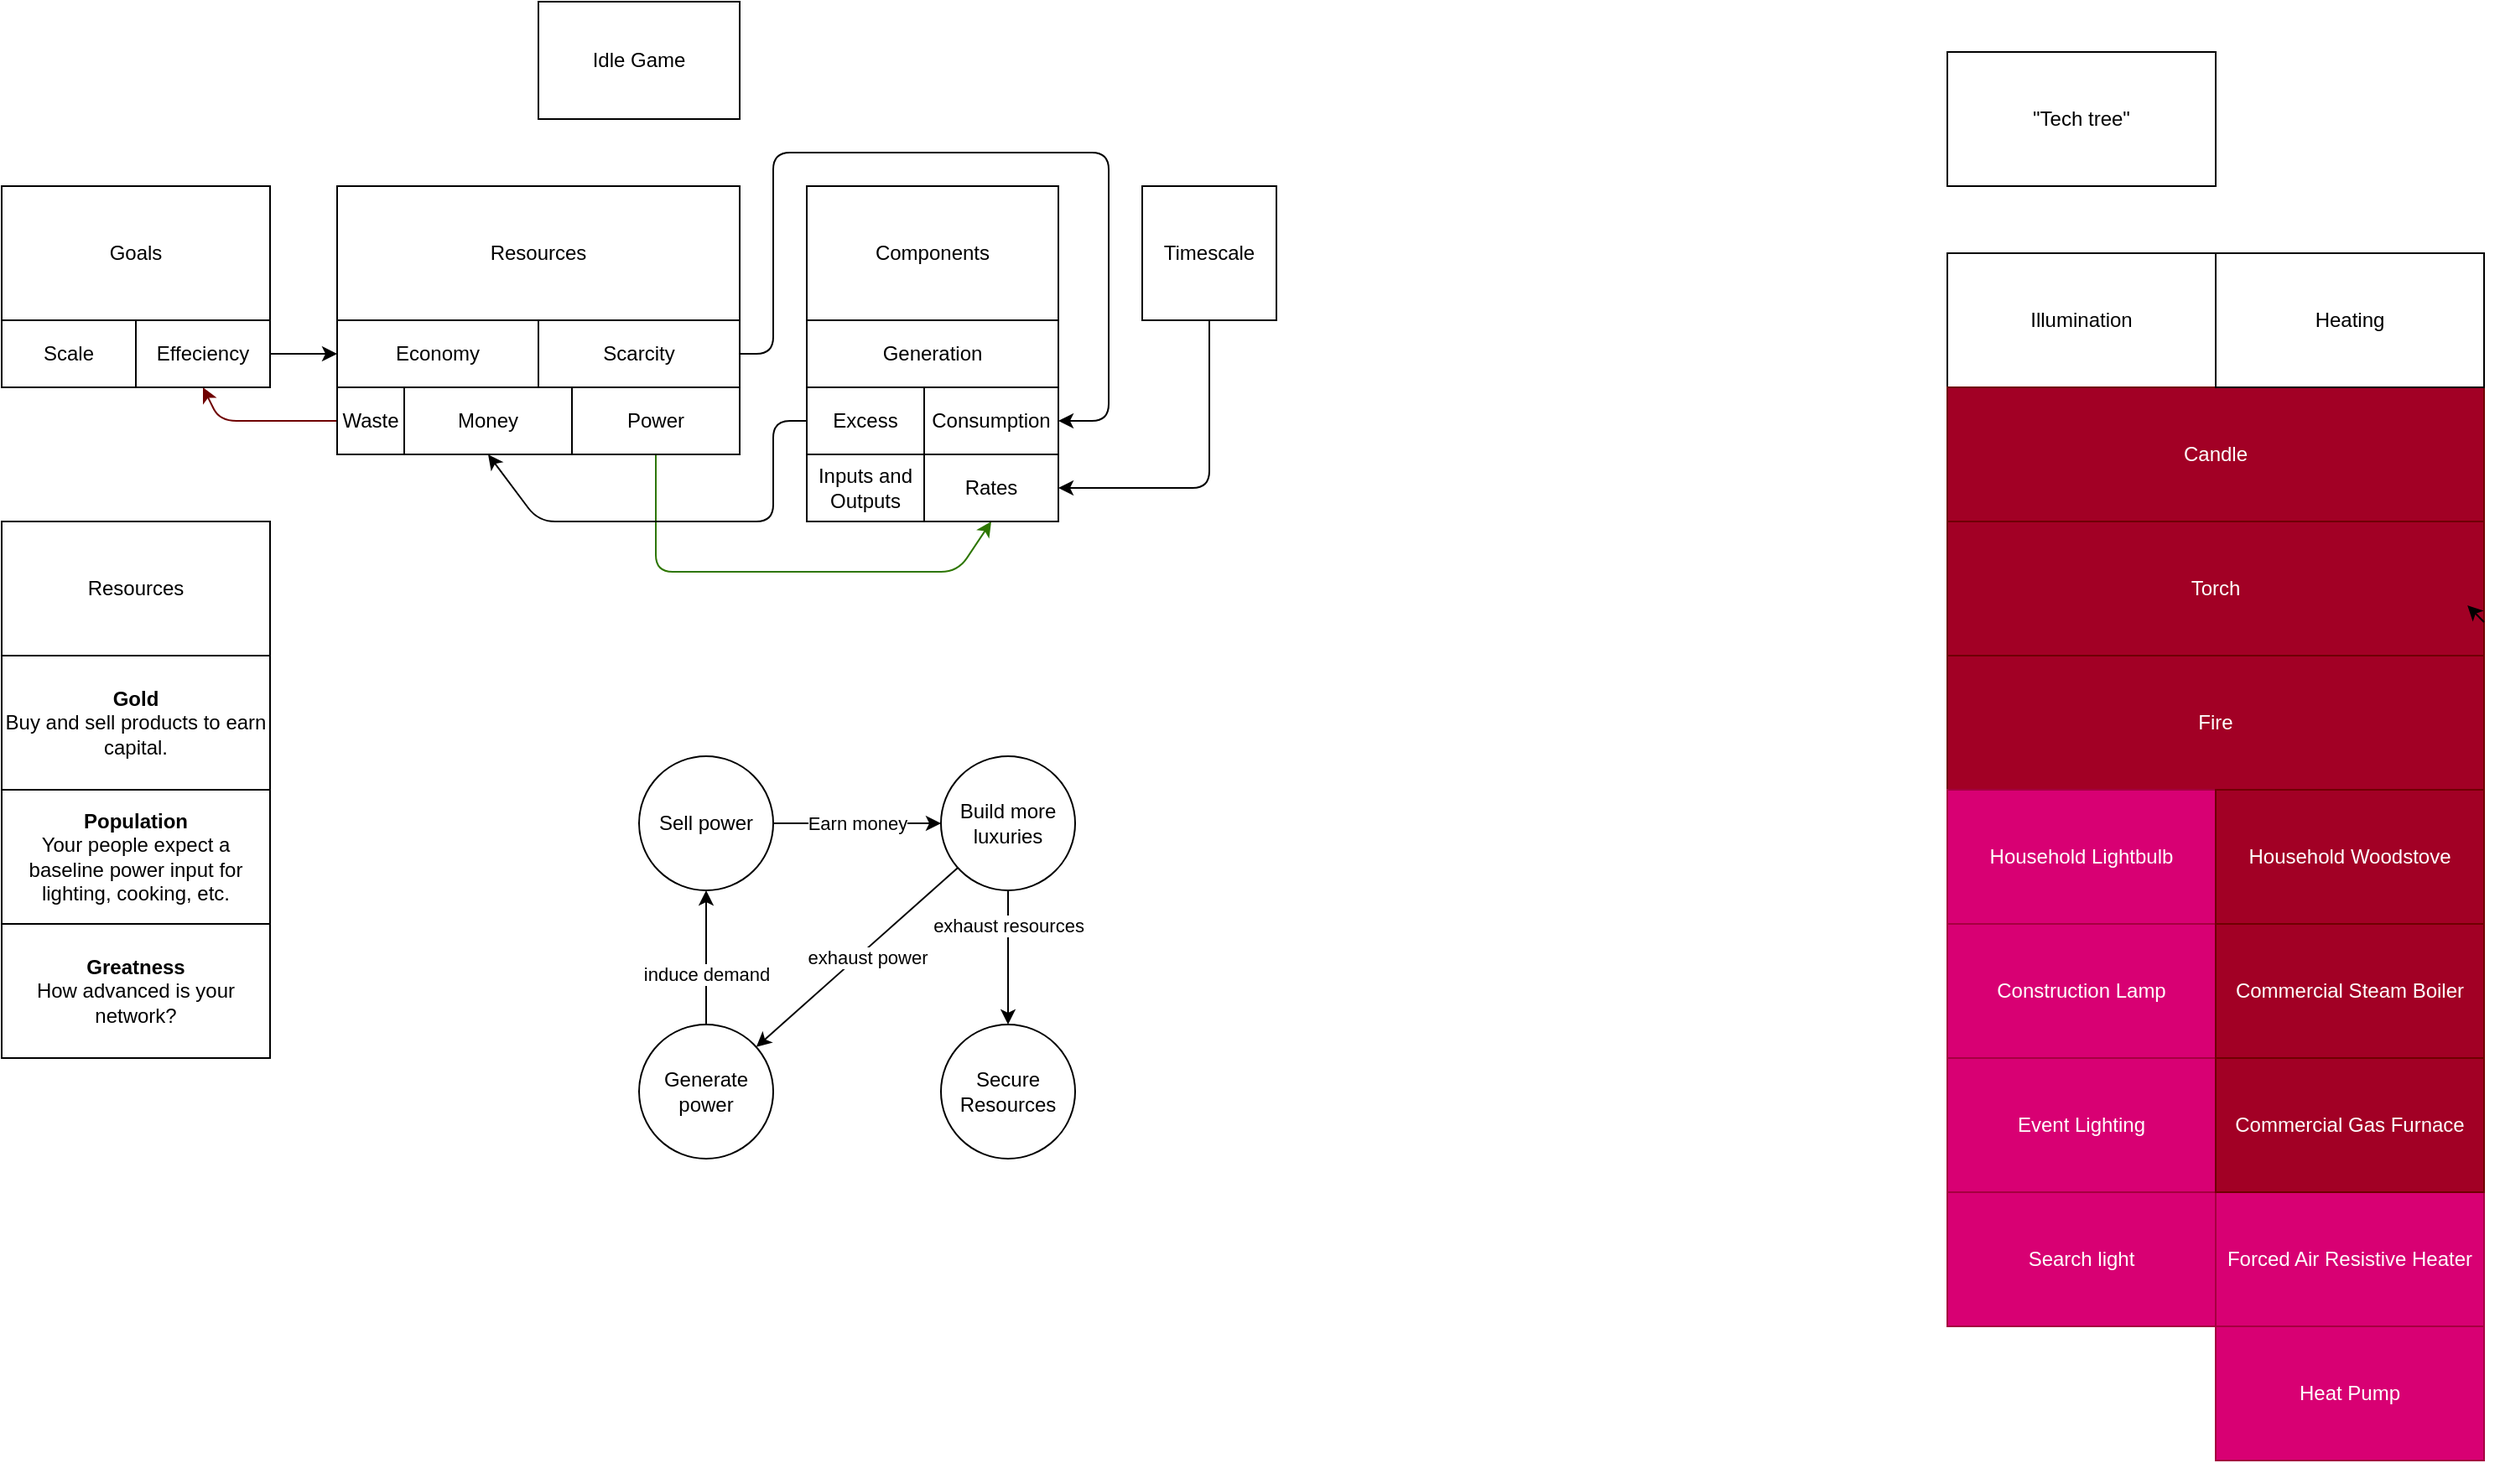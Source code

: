 <mxfile>
    <diagram id="MCS_z0NT8EB62XqtJKAN" name="Page-1">
        <mxGraphModel dx="1070" dy="843" grid="1" gridSize="10" guides="1" tooltips="1" connect="1" arrows="1" fold="1" page="1" pageScale="1" pageWidth="850" pageHeight="1100" math="0" shadow="0">
            <root>
                <mxCell id="0"/>
                <mxCell id="1" parent="0"/>
                <mxCell id="2" value="Idle Game" style="rounded=0;whiteSpace=wrap;html=1;" vertex="1" parent="1">
                    <mxGeometry x="360" y="10" width="120" height="70" as="geometry"/>
                </mxCell>
                <mxCell id="18" style="edgeStyle=none;html=1;entryX=1;entryY=0.5;entryDx=0;entryDy=0;" edge="1" parent="1" source="3" target="17">
                    <mxGeometry relative="1" as="geometry">
                        <Array as="points">
                            <mxPoint x="760" y="300"/>
                        </Array>
                    </mxGeometry>
                </mxCell>
                <mxCell id="3" value="Timescale" style="rounded=0;whiteSpace=wrap;html=1;" vertex="1" parent="1">
                    <mxGeometry x="720" y="120" width="80" height="80" as="geometry"/>
                </mxCell>
                <mxCell id="4" value="Resources" style="rounded=0;whiteSpace=wrap;html=1;" vertex="1" parent="1">
                    <mxGeometry x="240" y="120" width="240" height="80" as="geometry"/>
                </mxCell>
                <mxCell id="31" style="edgeStyle=none;html=1;entryX=1;entryY=0.5;entryDx=0;entryDy=0;" edge="1" parent="1" target="12">
                    <mxGeometry relative="1" as="geometry">
                        <mxPoint x="470" y="220" as="sourcePoint"/>
                        <Array as="points">
                            <mxPoint x="500" y="220"/>
                            <mxPoint x="500" y="100"/>
                            <mxPoint x="700" y="100"/>
                            <mxPoint x="700" y="260"/>
                        </Array>
                    </mxGeometry>
                </mxCell>
                <mxCell id="6" value="Scarcity" style="rounded=0;whiteSpace=wrap;html=1;" vertex="1" parent="1">
                    <mxGeometry x="360" y="200" width="120" height="40" as="geometry"/>
                </mxCell>
                <mxCell id="8" value="Components" style="rounded=0;whiteSpace=wrap;html=1;" vertex="1" parent="1">
                    <mxGeometry x="520" y="120" width="150" height="80" as="geometry"/>
                </mxCell>
                <mxCell id="9" value="Generation" style="rounded=0;whiteSpace=wrap;html=1;" vertex="1" parent="1">
                    <mxGeometry x="520" y="200" width="150" height="40" as="geometry"/>
                </mxCell>
                <mxCell id="33" style="edgeStyle=none;html=1;entryX=0.5;entryY=1;entryDx=0;entryDy=0;fillColor=#60a917;strokeColor=#2D7600;" edge="1" parent="1" source="10" target="17">
                    <mxGeometry relative="1" as="geometry">
                        <Array as="points">
                            <mxPoint x="430" y="350"/>
                            <mxPoint x="610" y="350"/>
                        </Array>
                    </mxGeometry>
                </mxCell>
                <mxCell id="10" value="Power" style="rounded=0;whiteSpace=wrap;html=1;" vertex="1" parent="1">
                    <mxGeometry x="380" y="240" width="100" height="40" as="geometry"/>
                </mxCell>
                <mxCell id="11" value="Money" style="rounded=0;whiteSpace=wrap;html=1;" vertex="1" parent="1">
                    <mxGeometry x="280" y="240" width="100" height="40" as="geometry"/>
                </mxCell>
                <mxCell id="12" value="Consumption" style="rounded=0;whiteSpace=wrap;html=1;" vertex="1" parent="1">
                    <mxGeometry x="590" y="240" width="80" height="40" as="geometry"/>
                </mxCell>
                <mxCell id="19" style="edgeStyle=none;html=1;exitX=0;exitY=0.5;exitDx=0;exitDy=0;entryX=0.5;entryY=1;entryDx=0;entryDy=0;" edge="1" parent="1" source="13" target="11">
                    <mxGeometry relative="1" as="geometry">
                        <mxPoint x="360" y="290" as="targetPoint"/>
                        <Array as="points">
                            <mxPoint x="500" y="260"/>
                            <mxPoint x="500" y="320"/>
                            <mxPoint x="360" y="320"/>
                        </Array>
                    </mxGeometry>
                </mxCell>
                <mxCell id="13" value="Excess" style="rounded=0;whiteSpace=wrap;html=1;" vertex="1" parent="1">
                    <mxGeometry x="520" y="240" width="70" height="40" as="geometry"/>
                </mxCell>
                <mxCell id="32" style="edgeStyle=none;html=1;entryX=0.5;entryY=1;entryDx=0;entryDy=0;fillColor=#a20025;strokeColor=#6F0000;" edge="1" parent="1" source="14" target="22">
                    <mxGeometry relative="1" as="geometry">
                        <Array as="points">
                            <mxPoint x="170" y="260"/>
                        </Array>
                    </mxGeometry>
                </mxCell>
                <mxCell id="14" value="Waste" style="rounded=0;whiteSpace=wrap;html=1;" vertex="1" parent="1">
                    <mxGeometry x="240" y="240" width="40" height="40" as="geometry"/>
                </mxCell>
                <mxCell id="15" value="Economy" style="rounded=0;whiteSpace=wrap;html=1;" vertex="1" parent="1">
                    <mxGeometry x="240" y="200" width="120" height="40" as="geometry"/>
                </mxCell>
                <mxCell id="16" value="Inputs and Outputs" style="rounded=0;whiteSpace=wrap;html=1;" vertex="1" parent="1">
                    <mxGeometry x="520" y="280" width="70" height="40" as="geometry"/>
                </mxCell>
                <mxCell id="17" value="Rates" style="rounded=0;whiteSpace=wrap;html=1;" vertex="1" parent="1">
                    <mxGeometry x="590" y="280" width="80" height="40" as="geometry"/>
                </mxCell>
                <mxCell id="21" value="Goals" style="rounded=0;whiteSpace=wrap;html=1;" vertex="1" parent="1">
                    <mxGeometry x="40" y="120" width="160" height="80" as="geometry"/>
                </mxCell>
                <mxCell id="34" value="" style="edgeStyle=none;html=1;" edge="1" parent="1" source="22">
                    <mxGeometry relative="1" as="geometry">
                        <mxPoint x="240" y="220" as="targetPoint"/>
                    </mxGeometry>
                </mxCell>
                <mxCell id="22" value="Effeciency" style="rounded=0;whiteSpace=wrap;html=1;" vertex="1" parent="1">
                    <mxGeometry x="120" y="200" width="80" height="40" as="geometry"/>
                </mxCell>
                <mxCell id="23" value="Scale" style="rounded=0;whiteSpace=wrap;html=1;" vertex="1" parent="1">
                    <mxGeometry x="40" y="200" width="80" height="40" as="geometry"/>
                </mxCell>
                <mxCell id="42" value="&quot;Tech tree&quot;" style="rounded=0;whiteSpace=wrap;html=1;" vertex="1" parent="1">
                    <mxGeometry x="1200" y="40" width="160" height="80" as="geometry"/>
                </mxCell>
                <mxCell id="48" value="Resources" style="rounded=0;whiteSpace=wrap;html=1;" vertex="1" parent="1">
                    <mxGeometry x="40" y="320" width="160" height="80" as="geometry"/>
                </mxCell>
                <mxCell id="49" value="&lt;b&gt;Gold&lt;/b&gt;&lt;div&gt;Buy and sell products to earn capital.&lt;/div&gt;" style="rounded=0;whiteSpace=wrap;html=1;" vertex="1" parent="1">
                    <mxGeometry x="40" y="400" width="160" height="80" as="geometry"/>
                </mxCell>
                <mxCell id="50" value="&lt;b&gt;&lt;font&gt;Population&lt;/font&gt;&lt;/b&gt;&lt;div&gt;&lt;font&gt;Your people expect a baseline power input for lighting, cooking, etc.&lt;/font&gt;&lt;/div&gt;" style="rounded=0;whiteSpace=wrap;html=1;" vertex="1" parent="1">
                    <mxGeometry x="40" y="480" width="160" height="80" as="geometry"/>
                </mxCell>
                <mxCell id="52" value="&lt;b&gt;Greatness&lt;/b&gt;&lt;div&gt;How advanced is your network?&lt;/div&gt;" style="rounded=0;whiteSpace=wrap;html=1;" vertex="1" parent="1">
                    <mxGeometry x="40" y="560" width="160" height="80" as="geometry"/>
                </mxCell>
                <mxCell id="55" value="Earn money" style="edgeStyle=none;html=1;" edge="1" parent="1" source="53" target="54">
                    <mxGeometry relative="1" as="geometry"/>
                </mxCell>
                <mxCell id="53" value="Sell power" style="ellipse;whiteSpace=wrap;html=1;" vertex="1" parent="1">
                    <mxGeometry x="420" y="460" width="80" height="80" as="geometry"/>
                </mxCell>
                <mxCell id="57" value="" style="edgeStyle=none;html=1;" edge="1" parent="1" source="54" target="56">
                    <mxGeometry relative="1" as="geometry"/>
                </mxCell>
                <mxCell id="60" value="exhaust power" style="edgeLabel;html=1;align=center;verticalAlign=middle;resizable=0;points=[];" vertex="1" connectable="0" parent="57">
                    <mxGeometry x="-0.156" y="-3" relative="1" as="geometry">
                        <mxPoint x="-2" y="10" as="offset"/>
                    </mxGeometry>
                </mxCell>
                <mxCell id="64" style="edgeStyle=none;html=1;" edge="1" parent="1" source="54" target="63">
                    <mxGeometry relative="1" as="geometry"/>
                </mxCell>
                <mxCell id="65" value="exhaust resources" style="edgeLabel;html=1;align=center;verticalAlign=middle;resizable=0;points=[];" vertex="1" connectable="0" parent="64">
                    <mxGeometry x="-0.084" y="-1" relative="1" as="geometry">
                        <mxPoint x="1" y="-16" as="offset"/>
                    </mxGeometry>
                </mxCell>
                <mxCell id="54" value="Build more luxuries" style="ellipse;whiteSpace=wrap;html=1;" vertex="1" parent="1">
                    <mxGeometry x="600" y="460" width="80" height="80" as="geometry"/>
                </mxCell>
                <mxCell id="59" value="induce demand" style="edgeStyle=none;html=1;" edge="1" parent="1" source="56" target="53">
                    <mxGeometry x="-0.25" relative="1" as="geometry">
                        <mxPoint x="470" y="680" as="targetPoint"/>
                        <mxPoint as="offset"/>
                    </mxGeometry>
                </mxCell>
                <mxCell id="56" value="Generate power" style="ellipse;whiteSpace=wrap;html=1;" vertex="1" parent="1">
                    <mxGeometry x="420" y="620" width="80" height="80" as="geometry"/>
                </mxCell>
                <mxCell id="63" value="Secure&lt;div&gt;Resources&lt;/div&gt;" style="ellipse;whiteSpace=wrap;html=1;" vertex="1" parent="1">
                    <mxGeometry x="600" y="620" width="80" height="80" as="geometry"/>
                </mxCell>
                <mxCell id="66" value="Illumination" style="rounded=0;whiteSpace=wrap;html=1;" vertex="1" parent="1">
                    <mxGeometry x="1200" y="160" width="160" height="80" as="geometry"/>
                </mxCell>
                <mxCell id="67" value="Candle" style="rounded=0;whiteSpace=wrap;html=1;fillColor=#a20025;strokeColor=#6F0000;fontColor=#ffffff;" vertex="1" parent="1">
                    <mxGeometry x="1200" y="240" width="320" height="80" as="geometry"/>
                </mxCell>
                <mxCell id="68" value="Torch" style="rounded=0;whiteSpace=wrap;html=1;fillColor=#a20025;strokeColor=#6F0000;fontColor=#ffffff;" vertex="1" parent="1">
                    <mxGeometry x="1200" y="320" width="320" height="80" as="geometry"/>
                </mxCell>
                <mxCell id="69" value="Fire" style="rounded=0;whiteSpace=wrap;html=1;fillColor=#a20025;strokeColor=#6F0000;fontColor=#ffffff;" vertex="1" parent="1">
                    <mxGeometry x="1200" y="400" width="320" height="80" as="geometry"/>
                </mxCell>
                <mxCell id="70" value="Household Lightbulb" style="rounded=0;whiteSpace=wrap;html=1;fillColor=#d80073;strokeColor=#A50040;fontColor=#ffffff;" vertex="1" parent="1">
                    <mxGeometry x="1200" y="480" width="160" height="80" as="geometry"/>
                </mxCell>
                <mxCell id="71" value="Construction Lamp" style="rounded=0;whiteSpace=wrap;html=1;fillColor=#d80073;strokeColor=#A50040;fontColor=#ffffff;" vertex="1" parent="1">
                    <mxGeometry x="1200" y="560" width="160" height="80" as="geometry"/>
                </mxCell>
                <mxCell id="72" value="Search light" style="rounded=0;whiteSpace=wrap;html=1;fillColor=#d80073;strokeColor=#A50040;fontColor=#ffffff;" vertex="1" parent="1">
                    <mxGeometry x="1200" y="720" width="160" height="80" as="geometry"/>
                </mxCell>
                <mxCell id="73" value="Event Lighting" style="rounded=0;whiteSpace=wrap;html=1;fillColor=#d80073;strokeColor=#A50040;fontColor=#ffffff;" vertex="1" parent="1">
                    <mxGeometry x="1200" y="640" width="160" height="80" as="geometry"/>
                </mxCell>
                <mxCell id="74" value="Heating" style="rounded=0;whiteSpace=wrap;html=1;" vertex="1" parent="1">
                    <mxGeometry x="1360" y="160" width="160" height="80" as="geometry"/>
                </mxCell>
                <mxCell id="75" value="Forced Air Resistive Heater" style="rounded=0;whiteSpace=wrap;html=1;fillColor=#d80073;strokeColor=#A50040;fontColor=#ffffff;" vertex="1" parent="1">
                    <mxGeometry x="1360" y="720" width="160" height="80" as="geometry"/>
                </mxCell>
                <mxCell id="76" value="Heat Pump" style="rounded=0;whiteSpace=wrap;html=1;fillColor=#d80073;strokeColor=#A50040;fontColor=#ffffff;" vertex="1" parent="1">
                    <mxGeometry x="1360" y="800" width="160" height="80" as="geometry"/>
                </mxCell>
                <mxCell id="77" value="Household Woodstove" style="rounded=0;whiteSpace=wrap;html=1;fillColor=#a20025;strokeColor=#6F0000;fontColor=#ffffff;" vertex="1" parent="1">
                    <mxGeometry x="1360" y="480" width="160" height="80" as="geometry"/>
                </mxCell>
                <mxCell id="78" style="edgeStyle=none;html=1;exitX=1;exitY=0.75;exitDx=0;exitDy=0;entryX=0.969;entryY=0.625;entryDx=0;entryDy=0;entryPerimeter=0;" edge="1" parent="1" source="68" target="68">
                    <mxGeometry relative="1" as="geometry"/>
                </mxCell>
                <mxCell id="79" value="Commercial Gas Furnace" style="rounded=0;whiteSpace=wrap;html=1;fillColor=#a20025;strokeColor=#6F0000;fontColor=#ffffff;" vertex="1" parent="1">
                    <mxGeometry x="1360" y="640" width="160" height="80" as="geometry"/>
                </mxCell>
                <mxCell id="80" value="Commercial Steam Boiler" style="rounded=0;whiteSpace=wrap;html=1;fillColor=#a20025;strokeColor=#6F0000;fontColor=#ffffff;" vertex="1" parent="1">
                    <mxGeometry x="1360" y="560" width="160" height="80" as="geometry"/>
                </mxCell>
            </root>
        </mxGraphModel>
    </diagram>
</mxfile>
